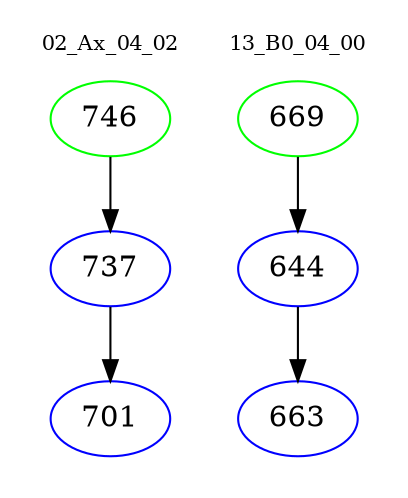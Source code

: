 digraph{
subgraph cluster_0 {
color = white
label = "02_Ax_04_02";
fontsize=10;
T0_746 [label="746", color="green"]
T0_746 -> T0_737 [color="black"]
T0_737 [label="737", color="blue"]
T0_737 -> T0_701 [color="black"]
T0_701 [label="701", color="blue"]
}
subgraph cluster_1 {
color = white
label = "13_B0_04_00";
fontsize=10;
T1_669 [label="669", color="green"]
T1_669 -> T1_644 [color="black"]
T1_644 [label="644", color="blue"]
T1_644 -> T1_663 [color="black"]
T1_663 [label="663", color="blue"]
}
}
